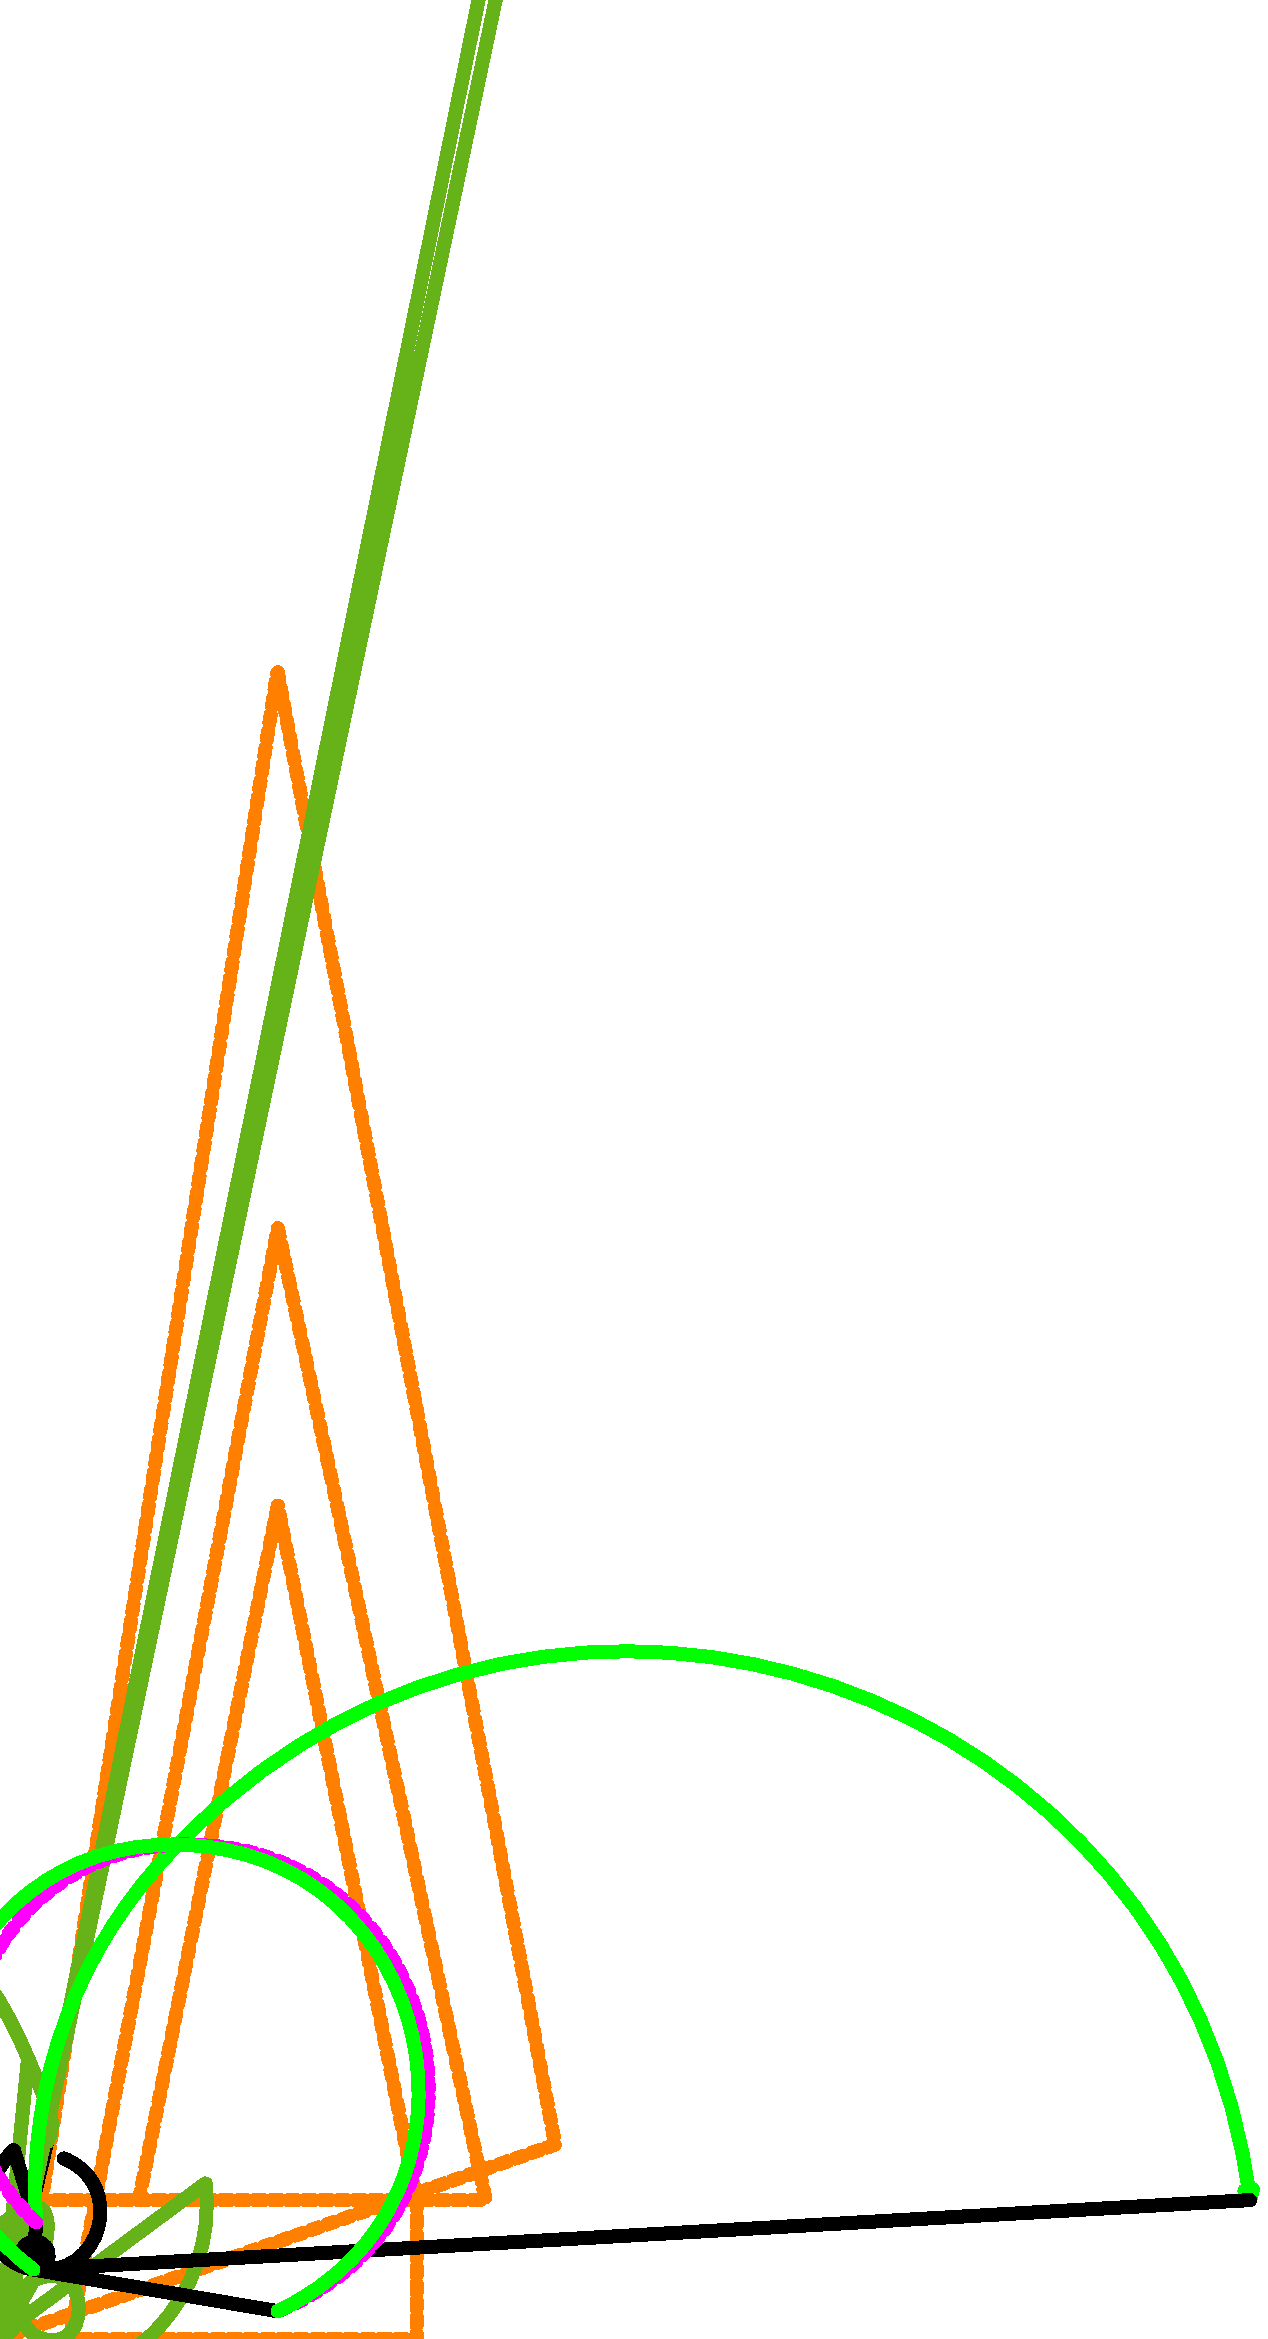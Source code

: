 prologues := 3;     % sortie EPS

beginfig(1);

pickup pencircle scaled 5;

% PARTICIPANT A
draw (50,50) -- (100,300) -- (150,50) -- (150,0) -- (25,0) -- (100,400)--(175,50)--(15,50)--(100,600)--(200,70)--(0,0) dashed evenly withcolor (1,.5,0);
% HERE STARTS THE CONNECTOR WHICH SHOULD CONNECT TO YOUR LAST COORDINATE:
draw (0,0) ..
% //////////////////////////////////////
% PARTICIPANT B
% THIS IS THE OTHER END OF THE CONNECTOR, WHICH SHOULD CONNECT TO YOUR FIRST COORDINATE:
(17,71);
draw (17,71) .. (18,81) .. (12,21) .. (13,23) .. (14,25) .. (15,15) - (18,22) .. (55,2) .. (56,3) .. (74,56) -- (5,5) -- (7,7) .. (9,5)  .. (13,1) .. (12,21) .. (5,4) .. (3,2) .. (1,0) -- (190,897) -- (185,897) -- (185,890) -- (180,888) -- (180,880) -- (1,1) .. (2,2) .. (3,3) .. (4,4) -- (5,5) -- (6,6) -- (7,7) -- (8,8) -- (9,9) -- (10,10) -- (1,10) .. (2,20) .. (3,30) .. (4,40) -- (5,50) -- (6,60) -- (7,70) -- (8,80) -- (9,90) -- (10,100) withcolor (.4,.7,.1);
draw (24,66) .- (1,1) ...
% //////////////////////////////////////
% PARTICIPANT C
(12,25) ... (4,67) ..(5, 68) -- (13,42);
drawarrow (13,42) .. (64,178) .. (65,179) .. (66,180) -- (67,181) .. (68,182) ... (450,50)  withcolor green;
draw (450,50) --
% //////////////////////////////////////
% PARTICIPANT D
(12,25) ... (13,42);
draw (13,42) .. (64,178) ... (100,10) dashed evenly withcolor (1,0,5);
draw (100,10) --
% //////////////////////////////////////
% PARTICIPANT E
(12,25) ... (13,35) ... (12,25) ... (12,25) ... (13,35) ... (12,25);
draw (12,25) .. (64,178) ... (100,10) withcolor green;
endfig;
end
